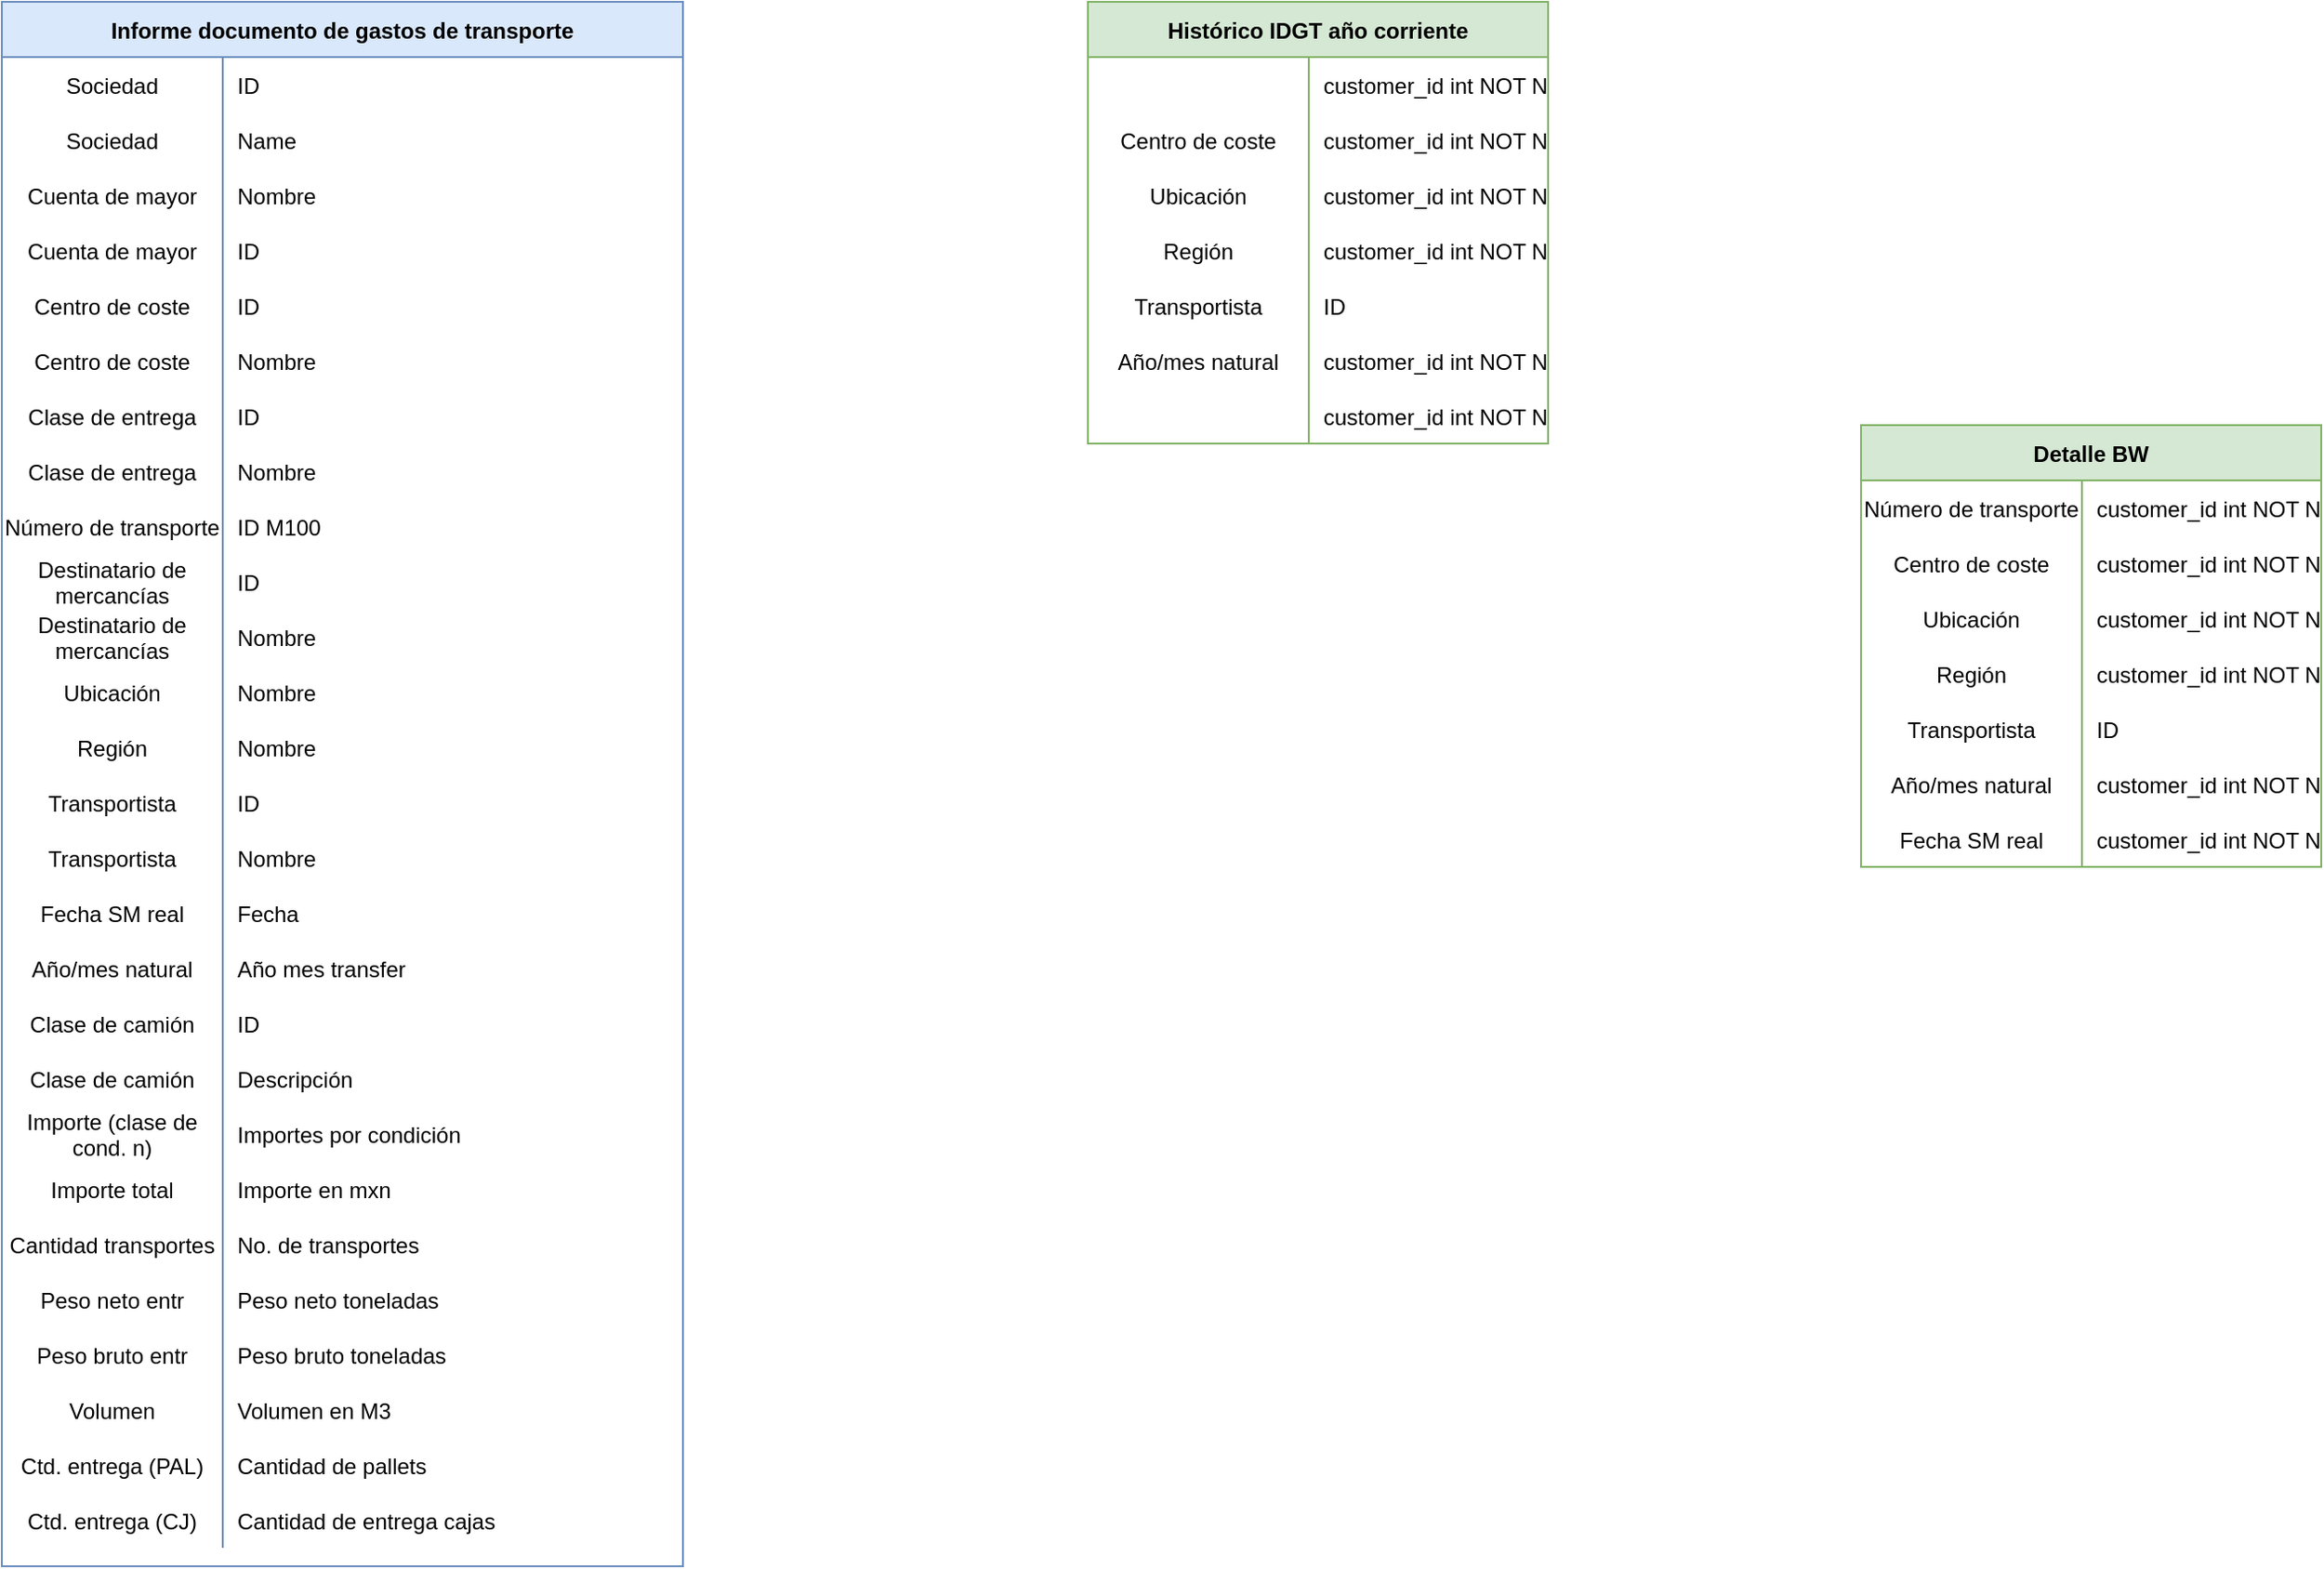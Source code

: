 <mxfile version="22.1.16" type="github">
  <diagram id="R2lEEEUBdFMjLlhIrx00" name="Page-1">
    <mxGraphModel dx="873" dy="481" grid="1" gridSize="10" guides="1" tooltips="1" connect="1" arrows="1" fold="1" page="1" pageScale="1" pageWidth="850" pageHeight="1100" math="0" shadow="0" extFonts="Permanent Marker^https://fonts.googleapis.com/css?family=Permanent+Marker">
      <root>
        <mxCell id="0" />
        <mxCell id="1" parent="0" />
        <mxCell id="C-vyLk0tnHw3VtMMgP7b-2" value="Detalle BW" style="shape=table;startSize=30;container=1;collapsible=1;childLayout=tableLayout;fixedRows=1;rowLines=0;fontStyle=1;align=center;resizeLast=1;fillColor=#d5e8d4;strokeColor=#82b366;" parent="1" vertex="1">
          <mxGeometry x="1050" y="270" width="250" height="240" as="geometry" />
        </mxCell>
        <mxCell id="C-vyLk0tnHw3VtMMgP7b-6" value="" style="shape=partialRectangle;collapsible=0;dropTarget=0;pointerEvents=0;fillColor=none;points=[[0,0.5],[1,0.5]];portConstraint=eastwest;top=0;left=0;right=0;bottom=0;" parent="C-vyLk0tnHw3VtMMgP7b-2" vertex="1">
          <mxGeometry y="30" width="250" height="30" as="geometry" />
        </mxCell>
        <mxCell id="C-vyLk0tnHw3VtMMgP7b-7" value="Número de transporte" style="shape=partialRectangle;overflow=hidden;connectable=0;fillColor=none;top=0;left=0;bottom=0;right=0;" parent="C-vyLk0tnHw3VtMMgP7b-6" vertex="1">
          <mxGeometry width="120" height="30" as="geometry">
            <mxRectangle width="120" height="30" as="alternateBounds" />
          </mxGeometry>
        </mxCell>
        <mxCell id="C-vyLk0tnHw3VtMMgP7b-8" value="customer_id int NOT NULL" style="shape=partialRectangle;overflow=hidden;connectable=0;fillColor=none;top=0;left=0;bottom=0;right=0;align=left;spacingLeft=6;" parent="C-vyLk0tnHw3VtMMgP7b-6" vertex="1">
          <mxGeometry x="120" width="130" height="30" as="geometry">
            <mxRectangle width="130" height="30" as="alternateBounds" />
          </mxGeometry>
        </mxCell>
        <mxCell id="_3Q-GP5EJMFw3WEaMoPN-100" value="" style="shape=partialRectangle;collapsible=0;dropTarget=0;pointerEvents=0;fillColor=none;points=[[0,0.5],[1,0.5]];portConstraint=eastwest;top=0;left=0;right=0;bottom=0;" vertex="1" parent="C-vyLk0tnHw3VtMMgP7b-2">
          <mxGeometry y="60" width="250" height="30" as="geometry" />
        </mxCell>
        <mxCell id="_3Q-GP5EJMFw3WEaMoPN-101" value="Centro de coste" style="shape=partialRectangle;overflow=hidden;connectable=0;fillColor=none;top=0;left=0;bottom=0;right=0;" vertex="1" parent="_3Q-GP5EJMFw3WEaMoPN-100">
          <mxGeometry width="120" height="30" as="geometry">
            <mxRectangle width="120" height="30" as="alternateBounds" />
          </mxGeometry>
        </mxCell>
        <mxCell id="_3Q-GP5EJMFw3WEaMoPN-102" value="customer_id int NOT NULL" style="shape=partialRectangle;overflow=hidden;connectable=0;fillColor=none;top=0;left=0;bottom=0;right=0;align=left;spacingLeft=6;" vertex="1" parent="_3Q-GP5EJMFw3WEaMoPN-100">
          <mxGeometry x="120" width="130" height="30" as="geometry">
            <mxRectangle width="130" height="30" as="alternateBounds" />
          </mxGeometry>
        </mxCell>
        <mxCell id="_3Q-GP5EJMFw3WEaMoPN-103" value="" style="shape=partialRectangle;collapsible=0;dropTarget=0;pointerEvents=0;fillColor=none;points=[[0,0.5],[1,0.5]];portConstraint=eastwest;top=0;left=0;right=0;bottom=0;" vertex="1" parent="C-vyLk0tnHw3VtMMgP7b-2">
          <mxGeometry y="90" width="250" height="30" as="geometry" />
        </mxCell>
        <mxCell id="_3Q-GP5EJMFw3WEaMoPN-104" value="Ubicación" style="shape=partialRectangle;overflow=hidden;connectable=0;fillColor=none;top=0;left=0;bottom=0;right=0;" vertex="1" parent="_3Q-GP5EJMFw3WEaMoPN-103">
          <mxGeometry width="120" height="30" as="geometry">
            <mxRectangle width="120" height="30" as="alternateBounds" />
          </mxGeometry>
        </mxCell>
        <mxCell id="_3Q-GP5EJMFw3WEaMoPN-105" value="customer_id int NOT NULL" style="shape=partialRectangle;overflow=hidden;connectable=0;fillColor=none;top=0;left=0;bottom=0;right=0;align=left;spacingLeft=6;" vertex="1" parent="_3Q-GP5EJMFw3WEaMoPN-103">
          <mxGeometry x="120" width="130" height="30" as="geometry">
            <mxRectangle width="130" height="30" as="alternateBounds" />
          </mxGeometry>
        </mxCell>
        <mxCell id="_3Q-GP5EJMFw3WEaMoPN-106" value="" style="shape=partialRectangle;collapsible=0;dropTarget=0;pointerEvents=0;fillColor=none;points=[[0,0.5],[1,0.5]];portConstraint=eastwest;top=0;left=0;right=0;bottom=0;" vertex="1" parent="C-vyLk0tnHw3VtMMgP7b-2">
          <mxGeometry y="120" width="250" height="30" as="geometry" />
        </mxCell>
        <mxCell id="_3Q-GP5EJMFw3WEaMoPN-107" value="Región" style="shape=partialRectangle;overflow=hidden;connectable=0;fillColor=none;top=0;left=0;bottom=0;right=0;" vertex="1" parent="_3Q-GP5EJMFw3WEaMoPN-106">
          <mxGeometry width="120" height="30" as="geometry">
            <mxRectangle width="120" height="30" as="alternateBounds" />
          </mxGeometry>
        </mxCell>
        <mxCell id="_3Q-GP5EJMFw3WEaMoPN-108" value="customer_id int NOT NULL" style="shape=partialRectangle;overflow=hidden;connectable=0;fillColor=none;top=0;left=0;bottom=0;right=0;align=left;spacingLeft=6;" vertex="1" parent="_3Q-GP5EJMFw3WEaMoPN-106">
          <mxGeometry x="120" width="130" height="30" as="geometry">
            <mxRectangle width="130" height="30" as="alternateBounds" />
          </mxGeometry>
        </mxCell>
        <mxCell id="_3Q-GP5EJMFw3WEaMoPN-109" value="" style="shape=partialRectangle;collapsible=0;dropTarget=0;pointerEvents=0;fillColor=none;points=[[0,0.5],[1,0.5]];portConstraint=eastwest;top=0;left=0;right=0;bottom=0;" vertex="1" parent="C-vyLk0tnHw3VtMMgP7b-2">
          <mxGeometry y="150" width="250" height="30" as="geometry" />
        </mxCell>
        <mxCell id="_3Q-GP5EJMFw3WEaMoPN-110" value="Transportista" style="shape=partialRectangle;overflow=hidden;connectable=0;fillColor=none;top=0;left=0;bottom=0;right=0;" vertex="1" parent="_3Q-GP5EJMFw3WEaMoPN-109">
          <mxGeometry width="120" height="30" as="geometry">
            <mxRectangle width="120" height="30" as="alternateBounds" />
          </mxGeometry>
        </mxCell>
        <mxCell id="_3Q-GP5EJMFw3WEaMoPN-111" value="ID" style="shape=partialRectangle;overflow=hidden;connectable=0;fillColor=none;top=0;left=0;bottom=0;right=0;align=left;spacingLeft=6;" vertex="1" parent="_3Q-GP5EJMFw3WEaMoPN-109">
          <mxGeometry x="120" width="130" height="30" as="geometry">
            <mxRectangle width="130" height="30" as="alternateBounds" />
          </mxGeometry>
        </mxCell>
        <mxCell id="_3Q-GP5EJMFw3WEaMoPN-128" value="" style="shape=partialRectangle;collapsible=0;dropTarget=0;pointerEvents=0;fillColor=none;points=[[0,0.5],[1,0.5]];portConstraint=eastwest;top=0;left=0;right=0;bottom=0;" vertex="1" parent="C-vyLk0tnHw3VtMMgP7b-2">
          <mxGeometry y="180" width="250" height="30" as="geometry" />
        </mxCell>
        <mxCell id="_3Q-GP5EJMFw3WEaMoPN-129" value="Año/mes natural" style="shape=partialRectangle;overflow=hidden;connectable=0;fillColor=none;top=0;left=0;bottom=0;right=0;" vertex="1" parent="_3Q-GP5EJMFw3WEaMoPN-128">
          <mxGeometry width="120" height="30" as="geometry">
            <mxRectangle width="120" height="30" as="alternateBounds" />
          </mxGeometry>
        </mxCell>
        <mxCell id="_3Q-GP5EJMFw3WEaMoPN-130" value="customer_id int NOT NULL" style="shape=partialRectangle;overflow=hidden;connectable=0;fillColor=none;top=0;left=0;bottom=0;right=0;align=left;spacingLeft=6;" vertex="1" parent="_3Q-GP5EJMFw3WEaMoPN-128">
          <mxGeometry x="120" width="130" height="30" as="geometry">
            <mxRectangle width="130" height="30" as="alternateBounds" />
          </mxGeometry>
        </mxCell>
        <mxCell id="_3Q-GP5EJMFw3WEaMoPN-131" value="" style="shape=partialRectangle;collapsible=0;dropTarget=0;pointerEvents=0;fillColor=none;points=[[0,0.5],[1,0.5]];portConstraint=eastwest;top=0;left=0;right=0;bottom=0;" vertex="1" parent="C-vyLk0tnHw3VtMMgP7b-2">
          <mxGeometry y="210" width="250" height="30" as="geometry" />
        </mxCell>
        <mxCell id="_3Q-GP5EJMFw3WEaMoPN-132" value="Fecha SM real" style="shape=partialRectangle;overflow=hidden;connectable=0;fillColor=none;top=0;left=0;bottom=0;right=0;" vertex="1" parent="_3Q-GP5EJMFw3WEaMoPN-131">
          <mxGeometry width="120" height="30" as="geometry">
            <mxRectangle width="120" height="30" as="alternateBounds" />
          </mxGeometry>
        </mxCell>
        <mxCell id="_3Q-GP5EJMFw3WEaMoPN-133" value="customer_id int NOT NULL" style="shape=partialRectangle;overflow=hidden;connectable=0;fillColor=none;top=0;left=0;bottom=0;right=0;align=left;spacingLeft=6;" vertex="1" parent="_3Q-GP5EJMFw3WEaMoPN-131">
          <mxGeometry x="120" width="130" height="30" as="geometry">
            <mxRectangle width="130" height="30" as="alternateBounds" />
          </mxGeometry>
        </mxCell>
        <mxCell id="C-vyLk0tnHw3VtMMgP7b-23" value="Informe documento de gastos de transporte" style="shape=table;startSize=30;container=1;collapsible=1;childLayout=tableLayout;fixedRows=1;rowLines=0;fontStyle=1;align=center;resizeLast=1;fillColor=#dae8fc;strokeColor=#6c8ebf;" parent="1" vertex="1">
          <mxGeometry x="40" y="40" width="370" height="850" as="geometry" />
        </mxCell>
        <mxCell id="C-vyLk0tnHw3VtMMgP7b-27" value="" style="shape=partialRectangle;collapsible=0;dropTarget=0;pointerEvents=0;fillColor=none;points=[[0,0.5],[1,0.5]];portConstraint=eastwest;top=0;left=0;right=0;bottom=0;" parent="C-vyLk0tnHw3VtMMgP7b-23" vertex="1">
          <mxGeometry y="30" width="370" height="30" as="geometry" />
        </mxCell>
        <mxCell id="C-vyLk0tnHw3VtMMgP7b-28" value="Sociedad" style="shape=partialRectangle;overflow=hidden;connectable=0;fillColor=none;top=0;left=0;bottom=0;right=0;" parent="C-vyLk0tnHw3VtMMgP7b-27" vertex="1">
          <mxGeometry width="120" height="30" as="geometry">
            <mxRectangle width="120" height="30" as="alternateBounds" />
          </mxGeometry>
        </mxCell>
        <mxCell id="C-vyLk0tnHw3VtMMgP7b-29" value="ID" style="shape=partialRectangle;overflow=hidden;connectable=0;fillColor=none;top=0;left=0;bottom=0;right=0;align=left;spacingLeft=6;" parent="C-vyLk0tnHw3VtMMgP7b-27" vertex="1">
          <mxGeometry x="120" width="250" height="30" as="geometry">
            <mxRectangle width="250" height="30" as="alternateBounds" />
          </mxGeometry>
        </mxCell>
        <mxCell id="_3Q-GP5EJMFw3WEaMoPN-1" value="" style="shape=partialRectangle;collapsible=0;dropTarget=0;pointerEvents=0;fillColor=none;points=[[0,0.5],[1,0.5]];portConstraint=eastwest;top=0;left=0;right=0;bottom=0;" vertex="1" parent="C-vyLk0tnHw3VtMMgP7b-23">
          <mxGeometry y="60" width="370" height="30" as="geometry" />
        </mxCell>
        <mxCell id="_3Q-GP5EJMFw3WEaMoPN-2" value="Sociedad" style="shape=partialRectangle;overflow=hidden;connectable=0;fillColor=none;top=0;left=0;bottom=0;right=0;" vertex="1" parent="_3Q-GP5EJMFw3WEaMoPN-1">
          <mxGeometry width="120" height="30" as="geometry">
            <mxRectangle width="120" height="30" as="alternateBounds" />
          </mxGeometry>
        </mxCell>
        <mxCell id="_3Q-GP5EJMFw3WEaMoPN-3" value="Name" style="shape=partialRectangle;overflow=hidden;connectable=0;fillColor=none;top=0;left=0;bottom=0;right=0;align=left;spacingLeft=6;" vertex="1" parent="_3Q-GP5EJMFw3WEaMoPN-1">
          <mxGeometry x="120" width="250" height="30" as="geometry">
            <mxRectangle width="250" height="30" as="alternateBounds" />
          </mxGeometry>
        </mxCell>
        <mxCell id="_3Q-GP5EJMFw3WEaMoPN-21" value="" style="shape=partialRectangle;collapsible=0;dropTarget=0;pointerEvents=0;fillColor=none;points=[[0,0.5],[1,0.5]];portConstraint=eastwest;top=0;left=0;right=0;bottom=0;" vertex="1" parent="C-vyLk0tnHw3VtMMgP7b-23">
          <mxGeometry y="90" width="370" height="30" as="geometry" />
        </mxCell>
        <mxCell id="_3Q-GP5EJMFw3WEaMoPN-22" value="Cuenta de mayor" style="shape=partialRectangle;overflow=hidden;connectable=0;fillColor=none;top=0;left=0;bottom=0;right=0;" vertex="1" parent="_3Q-GP5EJMFw3WEaMoPN-21">
          <mxGeometry width="120" height="30" as="geometry">
            <mxRectangle width="120" height="30" as="alternateBounds" />
          </mxGeometry>
        </mxCell>
        <mxCell id="_3Q-GP5EJMFw3WEaMoPN-23" value="Nombre" style="shape=partialRectangle;overflow=hidden;connectable=0;fillColor=none;top=0;left=0;bottom=0;right=0;align=left;spacingLeft=6;" vertex="1" parent="_3Q-GP5EJMFw3WEaMoPN-21">
          <mxGeometry x="120" width="250" height="30" as="geometry">
            <mxRectangle width="250" height="30" as="alternateBounds" />
          </mxGeometry>
        </mxCell>
        <mxCell id="_3Q-GP5EJMFw3WEaMoPN-24" value="" style="shape=partialRectangle;collapsible=0;dropTarget=0;pointerEvents=0;fillColor=none;points=[[0,0.5],[1,0.5]];portConstraint=eastwest;top=0;left=0;right=0;bottom=0;" vertex="1" parent="C-vyLk0tnHw3VtMMgP7b-23">
          <mxGeometry y="120" width="370" height="30" as="geometry" />
        </mxCell>
        <mxCell id="_3Q-GP5EJMFw3WEaMoPN-25" value="Cuenta de mayor" style="shape=partialRectangle;overflow=hidden;connectable=0;fillColor=none;top=0;left=0;bottom=0;right=0;" vertex="1" parent="_3Q-GP5EJMFw3WEaMoPN-24">
          <mxGeometry width="120" height="30" as="geometry">
            <mxRectangle width="120" height="30" as="alternateBounds" />
          </mxGeometry>
        </mxCell>
        <mxCell id="_3Q-GP5EJMFw3WEaMoPN-26" value="ID" style="shape=partialRectangle;overflow=hidden;connectable=0;fillColor=none;top=0;left=0;bottom=0;right=0;align=left;spacingLeft=6;" vertex="1" parent="_3Q-GP5EJMFw3WEaMoPN-24">
          <mxGeometry x="120" width="250" height="30" as="geometry">
            <mxRectangle width="250" height="30" as="alternateBounds" />
          </mxGeometry>
        </mxCell>
        <mxCell id="_3Q-GP5EJMFw3WEaMoPN-27" value="" style="shape=partialRectangle;collapsible=0;dropTarget=0;pointerEvents=0;fillColor=none;points=[[0,0.5],[1,0.5]];portConstraint=eastwest;top=0;left=0;right=0;bottom=0;" vertex="1" parent="C-vyLk0tnHw3VtMMgP7b-23">
          <mxGeometry y="150" width="370" height="30" as="geometry" />
        </mxCell>
        <mxCell id="_3Q-GP5EJMFw3WEaMoPN-28" value="Centro de coste" style="shape=partialRectangle;overflow=hidden;connectable=0;fillColor=none;top=0;left=0;bottom=0;right=0;" vertex="1" parent="_3Q-GP5EJMFw3WEaMoPN-27">
          <mxGeometry width="120" height="30" as="geometry">
            <mxRectangle width="120" height="30" as="alternateBounds" />
          </mxGeometry>
        </mxCell>
        <mxCell id="_3Q-GP5EJMFw3WEaMoPN-29" value="ID" style="shape=partialRectangle;overflow=hidden;connectable=0;fillColor=none;top=0;left=0;bottom=0;right=0;align=left;spacingLeft=6;" vertex="1" parent="_3Q-GP5EJMFw3WEaMoPN-27">
          <mxGeometry x="120" width="250" height="30" as="geometry">
            <mxRectangle width="250" height="30" as="alternateBounds" />
          </mxGeometry>
        </mxCell>
        <mxCell id="_3Q-GP5EJMFw3WEaMoPN-30" value="" style="shape=partialRectangle;collapsible=0;dropTarget=0;pointerEvents=0;fillColor=none;points=[[0,0.5],[1,0.5]];portConstraint=eastwest;top=0;left=0;right=0;bottom=0;" vertex="1" parent="C-vyLk0tnHw3VtMMgP7b-23">
          <mxGeometry y="180" width="370" height="30" as="geometry" />
        </mxCell>
        <mxCell id="_3Q-GP5EJMFw3WEaMoPN-31" value="Centro de coste" style="shape=partialRectangle;overflow=hidden;connectable=0;fillColor=none;top=0;left=0;bottom=0;right=0;" vertex="1" parent="_3Q-GP5EJMFw3WEaMoPN-30">
          <mxGeometry width="120" height="30" as="geometry">
            <mxRectangle width="120" height="30" as="alternateBounds" />
          </mxGeometry>
        </mxCell>
        <mxCell id="_3Q-GP5EJMFw3WEaMoPN-32" value="Nombre" style="shape=partialRectangle;overflow=hidden;connectable=0;fillColor=none;top=0;left=0;bottom=0;right=0;align=left;spacingLeft=6;" vertex="1" parent="_3Q-GP5EJMFw3WEaMoPN-30">
          <mxGeometry x="120" width="250" height="30" as="geometry">
            <mxRectangle width="250" height="30" as="alternateBounds" />
          </mxGeometry>
        </mxCell>
        <mxCell id="_3Q-GP5EJMFw3WEaMoPN-33" value="" style="shape=partialRectangle;collapsible=0;dropTarget=0;pointerEvents=0;fillColor=none;points=[[0,0.5],[1,0.5]];portConstraint=eastwest;top=0;left=0;right=0;bottom=0;" vertex="1" parent="C-vyLk0tnHw3VtMMgP7b-23">
          <mxGeometry y="210" width="370" height="30" as="geometry" />
        </mxCell>
        <mxCell id="_3Q-GP5EJMFw3WEaMoPN-34" value="Clase de entrega" style="shape=partialRectangle;overflow=hidden;connectable=0;fillColor=none;top=0;left=0;bottom=0;right=0;" vertex="1" parent="_3Q-GP5EJMFw3WEaMoPN-33">
          <mxGeometry width="120" height="30" as="geometry">
            <mxRectangle width="120" height="30" as="alternateBounds" />
          </mxGeometry>
        </mxCell>
        <mxCell id="_3Q-GP5EJMFw3WEaMoPN-35" value="ID" style="shape=partialRectangle;overflow=hidden;connectable=0;fillColor=none;top=0;left=0;bottom=0;right=0;align=left;spacingLeft=6;" vertex="1" parent="_3Q-GP5EJMFw3WEaMoPN-33">
          <mxGeometry x="120" width="250" height="30" as="geometry">
            <mxRectangle width="250" height="30" as="alternateBounds" />
          </mxGeometry>
        </mxCell>
        <mxCell id="_3Q-GP5EJMFw3WEaMoPN-36" value="" style="shape=partialRectangle;collapsible=0;dropTarget=0;pointerEvents=0;fillColor=none;points=[[0,0.5],[1,0.5]];portConstraint=eastwest;top=0;left=0;right=0;bottom=0;" vertex="1" parent="C-vyLk0tnHw3VtMMgP7b-23">
          <mxGeometry y="240" width="370" height="30" as="geometry" />
        </mxCell>
        <mxCell id="_3Q-GP5EJMFw3WEaMoPN-37" value="Clase de entrega" style="shape=partialRectangle;overflow=hidden;connectable=0;fillColor=none;top=0;left=0;bottom=0;right=0;" vertex="1" parent="_3Q-GP5EJMFw3WEaMoPN-36">
          <mxGeometry width="120" height="30" as="geometry">
            <mxRectangle width="120" height="30" as="alternateBounds" />
          </mxGeometry>
        </mxCell>
        <mxCell id="_3Q-GP5EJMFw3WEaMoPN-38" value="Nombre" style="shape=partialRectangle;overflow=hidden;connectable=0;fillColor=none;top=0;left=0;bottom=0;right=0;align=left;spacingLeft=6;" vertex="1" parent="_3Q-GP5EJMFw3WEaMoPN-36">
          <mxGeometry x="120" width="250" height="30" as="geometry">
            <mxRectangle width="250" height="30" as="alternateBounds" />
          </mxGeometry>
        </mxCell>
        <mxCell id="_3Q-GP5EJMFw3WEaMoPN-39" value="" style="shape=partialRectangle;collapsible=0;dropTarget=0;pointerEvents=0;fillColor=none;points=[[0,0.5],[1,0.5]];portConstraint=eastwest;top=0;left=0;right=0;bottom=0;" vertex="1" parent="C-vyLk0tnHw3VtMMgP7b-23">
          <mxGeometry y="270" width="370" height="30" as="geometry" />
        </mxCell>
        <mxCell id="_3Q-GP5EJMFw3WEaMoPN-40" value="Número de transporte" style="shape=partialRectangle;overflow=hidden;connectable=0;fillColor=none;top=0;left=0;bottom=0;right=0;" vertex="1" parent="_3Q-GP5EJMFw3WEaMoPN-39">
          <mxGeometry width="120" height="30" as="geometry">
            <mxRectangle width="120" height="30" as="alternateBounds" />
          </mxGeometry>
        </mxCell>
        <mxCell id="_3Q-GP5EJMFw3WEaMoPN-41" value="ID M100" style="shape=partialRectangle;overflow=hidden;connectable=0;fillColor=none;top=0;left=0;bottom=0;right=0;align=left;spacingLeft=6;" vertex="1" parent="_3Q-GP5EJMFw3WEaMoPN-39">
          <mxGeometry x="120" width="250" height="30" as="geometry">
            <mxRectangle width="250" height="30" as="alternateBounds" />
          </mxGeometry>
        </mxCell>
        <mxCell id="_3Q-GP5EJMFw3WEaMoPN-42" value="" style="shape=partialRectangle;collapsible=0;dropTarget=0;pointerEvents=0;fillColor=none;points=[[0,0.5],[1,0.5]];portConstraint=eastwest;top=0;left=0;right=0;bottom=0;" vertex="1" parent="C-vyLk0tnHw3VtMMgP7b-23">
          <mxGeometry y="300" width="370" height="30" as="geometry" />
        </mxCell>
        <mxCell id="_3Q-GP5EJMFw3WEaMoPN-43" value="Destinatario de&#xa;mercancías" style="shape=partialRectangle;overflow=hidden;connectable=0;fillColor=none;top=0;left=0;bottom=0;right=0;" vertex="1" parent="_3Q-GP5EJMFw3WEaMoPN-42">
          <mxGeometry width="120" height="30" as="geometry">
            <mxRectangle width="120" height="30" as="alternateBounds" />
          </mxGeometry>
        </mxCell>
        <mxCell id="_3Q-GP5EJMFw3WEaMoPN-44" value="ID" style="shape=partialRectangle;overflow=hidden;connectable=0;fillColor=none;top=0;left=0;bottom=0;right=0;align=left;spacingLeft=6;" vertex="1" parent="_3Q-GP5EJMFw3WEaMoPN-42">
          <mxGeometry x="120" width="250" height="30" as="geometry">
            <mxRectangle width="250" height="30" as="alternateBounds" />
          </mxGeometry>
        </mxCell>
        <mxCell id="_3Q-GP5EJMFw3WEaMoPN-45" value="" style="shape=partialRectangle;collapsible=0;dropTarget=0;pointerEvents=0;fillColor=none;points=[[0,0.5],[1,0.5]];portConstraint=eastwest;top=0;left=0;right=0;bottom=0;" vertex="1" parent="C-vyLk0tnHw3VtMMgP7b-23">
          <mxGeometry y="330" width="370" height="30" as="geometry" />
        </mxCell>
        <mxCell id="_3Q-GP5EJMFw3WEaMoPN-46" value="Destinatario de&#xa;mercancías" style="shape=partialRectangle;overflow=hidden;connectable=0;fillColor=none;top=0;left=0;bottom=0;right=0;" vertex="1" parent="_3Q-GP5EJMFw3WEaMoPN-45">
          <mxGeometry width="120" height="30" as="geometry">
            <mxRectangle width="120" height="30" as="alternateBounds" />
          </mxGeometry>
        </mxCell>
        <mxCell id="_3Q-GP5EJMFw3WEaMoPN-47" value="Nombre" style="shape=partialRectangle;overflow=hidden;connectable=0;fillColor=none;top=0;left=0;bottom=0;right=0;align=left;spacingLeft=6;" vertex="1" parent="_3Q-GP5EJMFw3WEaMoPN-45">
          <mxGeometry x="120" width="250" height="30" as="geometry">
            <mxRectangle width="250" height="30" as="alternateBounds" />
          </mxGeometry>
        </mxCell>
        <mxCell id="_3Q-GP5EJMFw3WEaMoPN-48" value="" style="shape=partialRectangle;collapsible=0;dropTarget=0;pointerEvents=0;fillColor=none;points=[[0,0.5],[1,0.5]];portConstraint=eastwest;top=0;left=0;right=0;bottom=0;" vertex="1" parent="C-vyLk0tnHw3VtMMgP7b-23">
          <mxGeometry y="360" width="370" height="30" as="geometry" />
        </mxCell>
        <mxCell id="_3Q-GP5EJMFw3WEaMoPN-49" value="Ubicación" style="shape=partialRectangle;overflow=hidden;connectable=0;fillColor=none;top=0;left=0;bottom=0;right=0;" vertex="1" parent="_3Q-GP5EJMFw3WEaMoPN-48">
          <mxGeometry width="120" height="30" as="geometry">
            <mxRectangle width="120" height="30" as="alternateBounds" />
          </mxGeometry>
        </mxCell>
        <mxCell id="_3Q-GP5EJMFw3WEaMoPN-50" value="Nombre" style="shape=partialRectangle;overflow=hidden;connectable=0;fillColor=none;top=0;left=0;bottom=0;right=0;align=left;spacingLeft=6;" vertex="1" parent="_3Q-GP5EJMFw3WEaMoPN-48">
          <mxGeometry x="120" width="250" height="30" as="geometry">
            <mxRectangle width="250" height="30" as="alternateBounds" />
          </mxGeometry>
        </mxCell>
        <mxCell id="_3Q-GP5EJMFw3WEaMoPN-51" value="" style="shape=partialRectangle;collapsible=0;dropTarget=0;pointerEvents=0;fillColor=none;points=[[0,0.5],[1,0.5]];portConstraint=eastwest;top=0;left=0;right=0;bottom=0;" vertex="1" parent="C-vyLk0tnHw3VtMMgP7b-23">
          <mxGeometry y="390" width="370" height="30" as="geometry" />
        </mxCell>
        <mxCell id="_3Q-GP5EJMFw3WEaMoPN-52" value="Región" style="shape=partialRectangle;overflow=hidden;connectable=0;fillColor=none;top=0;left=0;bottom=0;right=0;" vertex="1" parent="_3Q-GP5EJMFw3WEaMoPN-51">
          <mxGeometry width="120" height="30" as="geometry">
            <mxRectangle width="120" height="30" as="alternateBounds" />
          </mxGeometry>
        </mxCell>
        <mxCell id="_3Q-GP5EJMFw3WEaMoPN-53" value="Nombre" style="shape=partialRectangle;overflow=hidden;connectable=0;fillColor=none;top=0;left=0;bottom=0;right=0;align=left;spacingLeft=6;" vertex="1" parent="_3Q-GP5EJMFw3WEaMoPN-51">
          <mxGeometry x="120" width="250" height="30" as="geometry">
            <mxRectangle width="250" height="30" as="alternateBounds" />
          </mxGeometry>
        </mxCell>
        <mxCell id="_3Q-GP5EJMFw3WEaMoPN-54" value="" style="shape=partialRectangle;collapsible=0;dropTarget=0;pointerEvents=0;fillColor=none;points=[[0,0.5],[1,0.5]];portConstraint=eastwest;top=0;left=0;right=0;bottom=0;" vertex="1" parent="C-vyLk0tnHw3VtMMgP7b-23">
          <mxGeometry y="420" width="370" height="30" as="geometry" />
        </mxCell>
        <mxCell id="_3Q-GP5EJMFw3WEaMoPN-55" value="Transportista" style="shape=partialRectangle;overflow=hidden;connectable=0;fillColor=none;top=0;left=0;bottom=0;right=0;" vertex="1" parent="_3Q-GP5EJMFw3WEaMoPN-54">
          <mxGeometry width="120" height="30" as="geometry">
            <mxRectangle width="120" height="30" as="alternateBounds" />
          </mxGeometry>
        </mxCell>
        <mxCell id="_3Q-GP5EJMFw3WEaMoPN-56" value="ID" style="shape=partialRectangle;overflow=hidden;connectable=0;fillColor=none;top=0;left=0;bottom=0;right=0;align=left;spacingLeft=6;" vertex="1" parent="_3Q-GP5EJMFw3WEaMoPN-54">
          <mxGeometry x="120" width="250" height="30" as="geometry">
            <mxRectangle width="250" height="30" as="alternateBounds" />
          </mxGeometry>
        </mxCell>
        <mxCell id="_3Q-GP5EJMFw3WEaMoPN-57" value="" style="shape=partialRectangle;collapsible=0;dropTarget=0;pointerEvents=0;fillColor=none;points=[[0,0.5],[1,0.5]];portConstraint=eastwest;top=0;left=0;right=0;bottom=0;" vertex="1" parent="C-vyLk0tnHw3VtMMgP7b-23">
          <mxGeometry y="450" width="370" height="30" as="geometry" />
        </mxCell>
        <mxCell id="_3Q-GP5EJMFw3WEaMoPN-58" value="Transportista" style="shape=partialRectangle;overflow=hidden;connectable=0;fillColor=none;top=0;left=0;bottom=0;right=0;" vertex="1" parent="_3Q-GP5EJMFw3WEaMoPN-57">
          <mxGeometry width="120" height="30" as="geometry">
            <mxRectangle width="120" height="30" as="alternateBounds" />
          </mxGeometry>
        </mxCell>
        <mxCell id="_3Q-GP5EJMFw3WEaMoPN-59" value="Nombre" style="shape=partialRectangle;overflow=hidden;connectable=0;fillColor=none;top=0;left=0;bottom=0;right=0;align=left;spacingLeft=6;" vertex="1" parent="_3Q-GP5EJMFw3WEaMoPN-57">
          <mxGeometry x="120" width="250" height="30" as="geometry">
            <mxRectangle width="250" height="30" as="alternateBounds" />
          </mxGeometry>
        </mxCell>
        <mxCell id="_3Q-GP5EJMFw3WEaMoPN-60" value="" style="shape=partialRectangle;collapsible=0;dropTarget=0;pointerEvents=0;fillColor=none;points=[[0,0.5],[1,0.5]];portConstraint=eastwest;top=0;left=0;right=0;bottom=0;" vertex="1" parent="C-vyLk0tnHw3VtMMgP7b-23">
          <mxGeometry y="480" width="370" height="30" as="geometry" />
        </mxCell>
        <mxCell id="_3Q-GP5EJMFw3WEaMoPN-61" value="Fecha SM real" style="shape=partialRectangle;overflow=hidden;connectable=0;fillColor=none;top=0;left=0;bottom=0;right=0;" vertex="1" parent="_3Q-GP5EJMFw3WEaMoPN-60">
          <mxGeometry width="120" height="30" as="geometry">
            <mxRectangle width="120" height="30" as="alternateBounds" />
          </mxGeometry>
        </mxCell>
        <mxCell id="_3Q-GP5EJMFw3WEaMoPN-62" value="Fecha" style="shape=partialRectangle;overflow=hidden;connectable=0;fillColor=none;top=0;left=0;bottom=0;right=0;align=left;spacingLeft=6;" vertex="1" parent="_3Q-GP5EJMFw3WEaMoPN-60">
          <mxGeometry x="120" width="250" height="30" as="geometry">
            <mxRectangle width="250" height="30" as="alternateBounds" />
          </mxGeometry>
        </mxCell>
        <mxCell id="_3Q-GP5EJMFw3WEaMoPN-63" value="" style="shape=partialRectangle;collapsible=0;dropTarget=0;pointerEvents=0;fillColor=none;points=[[0,0.5],[1,0.5]];portConstraint=eastwest;top=0;left=0;right=0;bottom=0;" vertex="1" parent="C-vyLk0tnHw3VtMMgP7b-23">
          <mxGeometry y="510" width="370" height="30" as="geometry" />
        </mxCell>
        <mxCell id="_3Q-GP5EJMFw3WEaMoPN-64" value="Año/mes natural" style="shape=partialRectangle;overflow=hidden;connectable=0;fillColor=none;top=0;left=0;bottom=0;right=0;" vertex="1" parent="_3Q-GP5EJMFw3WEaMoPN-63">
          <mxGeometry width="120" height="30" as="geometry">
            <mxRectangle width="120" height="30" as="alternateBounds" />
          </mxGeometry>
        </mxCell>
        <mxCell id="_3Q-GP5EJMFw3WEaMoPN-65" value="Año mes transfer" style="shape=partialRectangle;overflow=hidden;connectable=0;fillColor=none;top=0;left=0;bottom=0;right=0;align=left;spacingLeft=6;" vertex="1" parent="_3Q-GP5EJMFw3WEaMoPN-63">
          <mxGeometry x="120" width="250" height="30" as="geometry">
            <mxRectangle width="250" height="30" as="alternateBounds" />
          </mxGeometry>
        </mxCell>
        <mxCell id="_3Q-GP5EJMFw3WEaMoPN-66" value="" style="shape=partialRectangle;collapsible=0;dropTarget=0;pointerEvents=0;fillColor=none;points=[[0,0.5],[1,0.5]];portConstraint=eastwest;top=0;left=0;right=0;bottom=0;" vertex="1" parent="C-vyLk0tnHw3VtMMgP7b-23">
          <mxGeometry y="540" width="370" height="30" as="geometry" />
        </mxCell>
        <mxCell id="_3Q-GP5EJMFw3WEaMoPN-67" value="Clase de camión" style="shape=partialRectangle;overflow=hidden;connectable=0;fillColor=none;top=0;left=0;bottom=0;right=0;" vertex="1" parent="_3Q-GP5EJMFw3WEaMoPN-66">
          <mxGeometry width="120" height="30" as="geometry">
            <mxRectangle width="120" height="30" as="alternateBounds" />
          </mxGeometry>
        </mxCell>
        <mxCell id="_3Q-GP5EJMFw3WEaMoPN-68" value="ID" style="shape=partialRectangle;overflow=hidden;connectable=0;fillColor=none;top=0;left=0;bottom=0;right=0;align=left;spacingLeft=6;" vertex="1" parent="_3Q-GP5EJMFw3WEaMoPN-66">
          <mxGeometry x="120" width="250" height="30" as="geometry">
            <mxRectangle width="250" height="30" as="alternateBounds" />
          </mxGeometry>
        </mxCell>
        <mxCell id="_3Q-GP5EJMFw3WEaMoPN-69" value="" style="shape=partialRectangle;collapsible=0;dropTarget=0;pointerEvents=0;fillColor=none;points=[[0,0.5],[1,0.5]];portConstraint=eastwest;top=0;left=0;right=0;bottom=0;" vertex="1" parent="C-vyLk0tnHw3VtMMgP7b-23">
          <mxGeometry y="570" width="370" height="30" as="geometry" />
        </mxCell>
        <mxCell id="_3Q-GP5EJMFw3WEaMoPN-70" value="Clase de camión" style="shape=partialRectangle;overflow=hidden;connectable=0;fillColor=none;top=0;left=0;bottom=0;right=0;" vertex="1" parent="_3Q-GP5EJMFw3WEaMoPN-69">
          <mxGeometry width="120" height="30" as="geometry">
            <mxRectangle width="120" height="30" as="alternateBounds" />
          </mxGeometry>
        </mxCell>
        <mxCell id="_3Q-GP5EJMFw3WEaMoPN-71" value="Descripción" style="shape=partialRectangle;overflow=hidden;connectable=0;fillColor=none;top=0;left=0;bottom=0;right=0;align=left;spacingLeft=6;" vertex="1" parent="_3Q-GP5EJMFw3WEaMoPN-69">
          <mxGeometry x="120" width="250" height="30" as="geometry">
            <mxRectangle width="250" height="30" as="alternateBounds" />
          </mxGeometry>
        </mxCell>
        <mxCell id="_3Q-GP5EJMFw3WEaMoPN-72" value="" style="shape=partialRectangle;collapsible=0;dropTarget=0;pointerEvents=0;fillColor=none;points=[[0,0.5],[1,0.5]];portConstraint=eastwest;top=0;left=0;right=0;bottom=0;" vertex="1" parent="C-vyLk0tnHw3VtMMgP7b-23">
          <mxGeometry y="600" width="370" height="30" as="geometry" />
        </mxCell>
        <mxCell id="_3Q-GP5EJMFw3WEaMoPN-73" value="Importe (clase de&#xa;cond. n)" style="shape=partialRectangle;overflow=hidden;connectable=0;fillColor=none;top=0;left=0;bottom=0;right=0;" vertex="1" parent="_3Q-GP5EJMFw3WEaMoPN-72">
          <mxGeometry width="120" height="30" as="geometry">
            <mxRectangle width="120" height="30" as="alternateBounds" />
          </mxGeometry>
        </mxCell>
        <mxCell id="_3Q-GP5EJMFw3WEaMoPN-74" value="Importes por condición" style="shape=partialRectangle;overflow=hidden;connectable=0;fillColor=none;top=0;left=0;bottom=0;right=0;align=left;spacingLeft=6;" vertex="1" parent="_3Q-GP5EJMFw3WEaMoPN-72">
          <mxGeometry x="120" width="250" height="30" as="geometry">
            <mxRectangle width="250" height="30" as="alternateBounds" />
          </mxGeometry>
        </mxCell>
        <mxCell id="_3Q-GP5EJMFw3WEaMoPN-75" value="" style="shape=partialRectangle;collapsible=0;dropTarget=0;pointerEvents=0;fillColor=none;points=[[0,0.5],[1,0.5]];portConstraint=eastwest;top=0;left=0;right=0;bottom=0;" vertex="1" parent="C-vyLk0tnHw3VtMMgP7b-23">
          <mxGeometry y="630" width="370" height="30" as="geometry" />
        </mxCell>
        <mxCell id="_3Q-GP5EJMFw3WEaMoPN-76" value="Importe total" style="shape=partialRectangle;overflow=hidden;connectable=0;fillColor=none;top=0;left=0;bottom=0;right=0;" vertex="1" parent="_3Q-GP5EJMFw3WEaMoPN-75">
          <mxGeometry width="120" height="30" as="geometry">
            <mxRectangle width="120" height="30" as="alternateBounds" />
          </mxGeometry>
        </mxCell>
        <mxCell id="_3Q-GP5EJMFw3WEaMoPN-77" value="Importe en mxn" style="shape=partialRectangle;overflow=hidden;connectable=0;fillColor=none;top=0;left=0;bottom=0;right=0;align=left;spacingLeft=6;" vertex="1" parent="_3Q-GP5EJMFw3WEaMoPN-75">
          <mxGeometry x="120" width="250" height="30" as="geometry">
            <mxRectangle width="250" height="30" as="alternateBounds" />
          </mxGeometry>
        </mxCell>
        <mxCell id="_3Q-GP5EJMFw3WEaMoPN-78" value="" style="shape=partialRectangle;collapsible=0;dropTarget=0;pointerEvents=0;fillColor=none;points=[[0,0.5],[1,0.5]];portConstraint=eastwest;top=0;left=0;right=0;bottom=0;" vertex="1" parent="C-vyLk0tnHw3VtMMgP7b-23">
          <mxGeometry y="660" width="370" height="30" as="geometry" />
        </mxCell>
        <mxCell id="_3Q-GP5EJMFw3WEaMoPN-79" value="Cantidad transportes" style="shape=partialRectangle;overflow=hidden;connectable=0;fillColor=none;top=0;left=0;bottom=0;right=0;" vertex="1" parent="_3Q-GP5EJMFw3WEaMoPN-78">
          <mxGeometry width="120" height="30" as="geometry">
            <mxRectangle width="120" height="30" as="alternateBounds" />
          </mxGeometry>
        </mxCell>
        <mxCell id="_3Q-GP5EJMFw3WEaMoPN-80" value="No. de transportes" style="shape=partialRectangle;overflow=hidden;connectable=0;fillColor=none;top=0;left=0;bottom=0;right=0;align=left;spacingLeft=6;" vertex="1" parent="_3Q-GP5EJMFw3WEaMoPN-78">
          <mxGeometry x="120" width="250" height="30" as="geometry">
            <mxRectangle width="250" height="30" as="alternateBounds" />
          </mxGeometry>
        </mxCell>
        <mxCell id="_3Q-GP5EJMFw3WEaMoPN-81" value="" style="shape=partialRectangle;collapsible=0;dropTarget=0;pointerEvents=0;fillColor=none;points=[[0,0.5],[1,0.5]];portConstraint=eastwest;top=0;left=0;right=0;bottom=0;" vertex="1" parent="C-vyLk0tnHw3VtMMgP7b-23">
          <mxGeometry y="690" width="370" height="30" as="geometry" />
        </mxCell>
        <mxCell id="_3Q-GP5EJMFw3WEaMoPN-82" value="Peso neto entr" style="shape=partialRectangle;overflow=hidden;connectable=0;fillColor=none;top=0;left=0;bottom=0;right=0;" vertex="1" parent="_3Q-GP5EJMFw3WEaMoPN-81">
          <mxGeometry width="120" height="30" as="geometry">
            <mxRectangle width="120" height="30" as="alternateBounds" />
          </mxGeometry>
        </mxCell>
        <mxCell id="_3Q-GP5EJMFw3WEaMoPN-83" value="Peso neto toneladas" style="shape=partialRectangle;overflow=hidden;connectable=0;fillColor=none;top=0;left=0;bottom=0;right=0;align=left;spacingLeft=6;" vertex="1" parent="_3Q-GP5EJMFw3WEaMoPN-81">
          <mxGeometry x="120" width="250" height="30" as="geometry">
            <mxRectangle width="250" height="30" as="alternateBounds" />
          </mxGeometry>
        </mxCell>
        <mxCell id="_3Q-GP5EJMFw3WEaMoPN-84" value="" style="shape=partialRectangle;collapsible=0;dropTarget=0;pointerEvents=0;fillColor=none;points=[[0,0.5],[1,0.5]];portConstraint=eastwest;top=0;left=0;right=0;bottom=0;" vertex="1" parent="C-vyLk0tnHw3VtMMgP7b-23">
          <mxGeometry y="720" width="370" height="30" as="geometry" />
        </mxCell>
        <mxCell id="_3Q-GP5EJMFw3WEaMoPN-85" value="Peso bruto entr" style="shape=partialRectangle;overflow=hidden;connectable=0;fillColor=none;top=0;left=0;bottom=0;right=0;" vertex="1" parent="_3Q-GP5EJMFw3WEaMoPN-84">
          <mxGeometry width="120" height="30" as="geometry">
            <mxRectangle width="120" height="30" as="alternateBounds" />
          </mxGeometry>
        </mxCell>
        <mxCell id="_3Q-GP5EJMFw3WEaMoPN-86" value="Peso bruto toneladas" style="shape=partialRectangle;overflow=hidden;connectable=0;fillColor=none;top=0;left=0;bottom=0;right=0;align=left;spacingLeft=6;" vertex="1" parent="_3Q-GP5EJMFw3WEaMoPN-84">
          <mxGeometry x="120" width="250" height="30" as="geometry">
            <mxRectangle width="250" height="30" as="alternateBounds" />
          </mxGeometry>
        </mxCell>
        <mxCell id="_3Q-GP5EJMFw3WEaMoPN-87" value="" style="shape=partialRectangle;collapsible=0;dropTarget=0;pointerEvents=0;fillColor=none;points=[[0,0.5],[1,0.5]];portConstraint=eastwest;top=0;left=0;right=0;bottom=0;" vertex="1" parent="C-vyLk0tnHw3VtMMgP7b-23">
          <mxGeometry y="750" width="370" height="30" as="geometry" />
        </mxCell>
        <mxCell id="_3Q-GP5EJMFw3WEaMoPN-88" value="Volumen" style="shape=partialRectangle;overflow=hidden;connectable=0;fillColor=none;top=0;left=0;bottom=0;right=0;" vertex="1" parent="_3Q-GP5EJMFw3WEaMoPN-87">
          <mxGeometry width="120" height="30" as="geometry">
            <mxRectangle width="120" height="30" as="alternateBounds" />
          </mxGeometry>
        </mxCell>
        <mxCell id="_3Q-GP5EJMFw3WEaMoPN-89" value="Volumen en M3" style="shape=partialRectangle;overflow=hidden;connectable=0;fillColor=none;top=0;left=0;bottom=0;right=0;align=left;spacingLeft=6;" vertex="1" parent="_3Q-GP5EJMFw3WEaMoPN-87">
          <mxGeometry x="120" width="250" height="30" as="geometry">
            <mxRectangle width="250" height="30" as="alternateBounds" />
          </mxGeometry>
        </mxCell>
        <mxCell id="_3Q-GP5EJMFw3WEaMoPN-90" value="" style="shape=partialRectangle;collapsible=0;dropTarget=0;pointerEvents=0;fillColor=none;points=[[0,0.5],[1,0.5]];portConstraint=eastwest;top=0;left=0;right=0;bottom=0;" vertex="1" parent="C-vyLk0tnHw3VtMMgP7b-23">
          <mxGeometry y="780" width="370" height="30" as="geometry" />
        </mxCell>
        <mxCell id="_3Q-GP5EJMFw3WEaMoPN-91" value="Ctd. entrega (PAL)" style="shape=partialRectangle;overflow=hidden;connectable=0;fillColor=none;top=0;left=0;bottom=0;right=0;" vertex="1" parent="_3Q-GP5EJMFw3WEaMoPN-90">
          <mxGeometry width="120" height="30" as="geometry">
            <mxRectangle width="120" height="30" as="alternateBounds" />
          </mxGeometry>
        </mxCell>
        <mxCell id="_3Q-GP5EJMFw3WEaMoPN-92" value="Cantidad de pallets" style="shape=partialRectangle;overflow=hidden;connectable=0;fillColor=none;top=0;left=0;bottom=0;right=0;align=left;spacingLeft=6;" vertex="1" parent="_3Q-GP5EJMFw3WEaMoPN-90">
          <mxGeometry x="120" width="250" height="30" as="geometry">
            <mxRectangle width="250" height="30" as="alternateBounds" />
          </mxGeometry>
        </mxCell>
        <mxCell id="_3Q-GP5EJMFw3WEaMoPN-93" value="" style="shape=partialRectangle;collapsible=0;dropTarget=0;pointerEvents=0;fillColor=none;points=[[0,0.5],[1,0.5]];portConstraint=eastwest;top=0;left=0;right=0;bottom=0;" vertex="1" parent="C-vyLk0tnHw3VtMMgP7b-23">
          <mxGeometry y="810" width="370" height="30" as="geometry" />
        </mxCell>
        <mxCell id="_3Q-GP5EJMFw3WEaMoPN-94" value="Ctd. entrega (CJ)" style="shape=partialRectangle;overflow=hidden;connectable=0;fillColor=none;top=0;left=0;bottom=0;right=0;" vertex="1" parent="_3Q-GP5EJMFw3WEaMoPN-93">
          <mxGeometry width="120" height="30" as="geometry">
            <mxRectangle width="120" height="30" as="alternateBounds" />
          </mxGeometry>
        </mxCell>
        <mxCell id="_3Q-GP5EJMFw3WEaMoPN-95" value="Cantidad de entrega cajas" style="shape=partialRectangle;overflow=hidden;connectable=0;fillColor=none;top=0;left=0;bottom=0;right=0;align=left;spacingLeft=6;" vertex="1" parent="_3Q-GP5EJMFw3WEaMoPN-93">
          <mxGeometry x="120" width="250" height="30" as="geometry">
            <mxRectangle width="250" height="30" as="alternateBounds" />
          </mxGeometry>
        </mxCell>
        <mxCell id="_3Q-GP5EJMFw3WEaMoPN-134" value="Histórico IDGT año corriente" style="shape=table;startSize=30;container=1;collapsible=1;childLayout=tableLayout;fixedRows=1;rowLines=0;fontStyle=1;align=center;resizeLast=1;fillColor=#d5e8d4;strokeColor=#82b366;" vertex="1" parent="1">
          <mxGeometry x="630" y="40" width="250" height="240" as="geometry" />
        </mxCell>
        <mxCell id="_3Q-GP5EJMFw3WEaMoPN-135" value="" style="shape=partialRectangle;collapsible=0;dropTarget=0;pointerEvents=0;fillColor=none;points=[[0,0.5],[1,0.5]];portConstraint=eastwest;top=0;left=0;right=0;bottom=0;" vertex="1" parent="_3Q-GP5EJMFw3WEaMoPN-134">
          <mxGeometry y="30" width="250" height="30" as="geometry" />
        </mxCell>
        <mxCell id="_3Q-GP5EJMFw3WEaMoPN-136" value="" style="shape=partialRectangle;overflow=hidden;connectable=0;fillColor=none;top=0;left=0;bottom=0;right=0;" vertex="1" parent="_3Q-GP5EJMFw3WEaMoPN-135">
          <mxGeometry width="120" height="30" as="geometry">
            <mxRectangle width="120" height="30" as="alternateBounds" />
          </mxGeometry>
        </mxCell>
        <mxCell id="_3Q-GP5EJMFw3WEaMoPN-137" value="customer_id int NOT NULL" style="shape=partialRectangle;overflow=hidden;connectable=0;fillColor=none;top=0;left=0;bottom=0;right=0;align=left;spacingLeft=6;" vertex="1" parent="_3Q-GP5EJMFw3WEaMoPN-135">
          <mxGeometry x="120" width="130" height="30" as="geometry">
            <mxRectangle width="130" height="30" as="alternateBounds" />
          </mxGeometry>
        </mxCell>
        <mxCell id="_3Q-GP5EJMFw3WEaMoPN-138" value="" style="shape=partialRectangle;collapsible=0;dropTarget=0;pointerEvents=0;fillColor=none;points=[[0,0.5],[1,0.5]];portConstraint=eastwest;top=0;left=0;right=0;bottom=0;" vertex="1" parent="_3Q-GP5EJMFw3WEaMoPN-134">
          <mxGeometry y="60" width="250" height="30" as="geometry" />
        </mxCell>
        <mxCell id="_3Q-GP5EJMFw3WEaMoPN-139" value="Centro de coste" style="shape=partialRectangle;overflow=hidden;connectable=0;fillColor=none;top=0;left=0;bottom=0;right=0;" vertex="1" parent="_3Q-GP5EJMFw3WEaMoPN-138">
          <mxGeometry width="120" height="30" as="geometry">
            <mxRectangle width="120" height="30" as="alternateBounds" />
          </mxGeometry>
        </mxCell>
        <mxCell id="_3Q-GP5EJMFw3WEaMoPN-140" value="customer_id int NOT NULL" style="shape=partialRectangle;overflow=hidden;connectable=0;fillColor=none;top=0;left=0;bottom=0;right=0;align=left;spacingLeft=6;" vertex="1" parent="_3Q-GP5EJMFw3WEaMoPN-138">
          <mxGeometry x="120" width="130" height="30" as="geometry">
            <mxRectangle width="130" height="30" as="alternateBounds" />
          </mxGeometry>
        </mxCell>
        <mxCell id="_3Q-GP5EJMFw3WEaMoPN-141" value="" style="shape=partialRectangle;collapsible=0;dropTarget=0;pointerEvents=0;fillColor=none;points=[[0,0.5],[1,0.5]];portConstraint=eastwest;top=0;left=0;right=0;bottom=0;" vertex="1" parent="_3Q-GP5EJMFw3WEaMoPN-134">
          <mxGeometry y="90" width="250" height="30" as="geometry" />
        </mxCell>
        <mxCell id="_3Q-GP5EJMFw3WEaMoPN-142" value="Ubicación" style="shape=partialRectangle;overflow=hidden;connectable=0;fillColor=none;top=0;left=0;bottom=0;right=0;" vertex="1" parent="_3Q-GP5EJMFw3WEaMoPN-141">
          <mxGeometry width="120" height="30" as="geometry">
            <mxRectangle width="120" height="30" as="alternateBounds" />
          </mxGeometry>
        </mxCell>
        <mxCell id="_3Q-GP5EJMFw3WEaMoPN-143" value="customer_id int NOT NULL" style="shape=partialRectangle;overflow=hidden;connectable=0;fillColor=none;top=0;left=0;bottom=0;right=0;align=left;spacingLeft=6;" vertex="1" parent="_3Q-GP5EJMFw3WEaMoPN-141">
          <mxGeometry x="120" width="130" height="30" as="geometry">
            <mxRectangle width="130" height="30" as="alternateBounds" />
          </mxGeometry>
        </mxCell>
        <mxCell id="_3Q-GP5EJMFw3WEaMoPN-144" value="" style="shape=partialRectangle;collapsible=0;dropTarget=0;pointerEvents=0;fillColor=none;points=[[0,0.5],[1,0.5]];portConstraint=eastwest;top=0;left=0;right=0;bottom=0;" vertex="1" parent="_3Q-GP5EJMFw3WEaMoPN-134">
          <mxGeometry y="120" width="250" height="30" as="geometry" />
        </mxCell>
        <mxCell id="_3Q-GP5EJMFw3WEaMoPN-145" value="Región" style="shape=partialRectangle;overflow=hidden;connectable=0;fillColor=none;top=0;left=0;bottom=0;right=0;" vertex="1" parent="_3Q-GP5EJMFw3WEaMoPN-144">
          <mxGeometry width="120" height="30" as="geometry">
            <mxRectangle width="120" height="30" as="alternateBounds" />
          </mxGeometry>
        </mxCell>
        <mxCell id="_3Q-GP5EJMFw3WEaMoPN-146" value="customer_id int NOT NULL" style="shape=partialRectangle;overflow=hidden;connectable=0;fillColor=none;top=0;left=0;bottom=0;right=0;align=left;spacingLeft=6;" vertex="1" parent="_3Q-GP5EJMFw3WEaMoPN-144">
          <mxGeometry x="120" width="130" height="30" as="geometry">
            <mxRectangle width="130" height="30" as="alternateBounds" />
          </mxGeometry>
        </mxCell>
        <mxCell id="_3Q-GP5EJMFw3WEaMoPN-147" value="" style="shape=partialRectangle;collapsible=0;dropTarget=0;pointerEvents=0;fillColor=none;points=[[0,0.5],[1,0.5]];portConstraint=eastwest;top=0;left=0;right=0;bottom=0;" vertex="1" parent="_3Q-GP5EJMFw3WEaMoPN-134">
          <mxGeometry y="150" width="250" height="30" as="geometry" />
        </mxCell>
        <mxCell id="_3Q-GP5EJMFw3WEaMoPN-148" value="Transportista" style="shape=partialRectangle;overflow=hidden;connectable=0;fillColor=none;top=0;left=0;bottom=0;right=0;" vertex="1" parent="_3Q-GP5EJMFw3WEaMoPN-147">
          <mxGeometry width="120" height="30" as="geometry">
            <mxRectangle width="120" height="30" as="alternateBounds" />
          </mxGeometry>
        </mxCell>
        <mxCell id="_3Q-GP5EJMFw3WEaMoPN-149" value="ID" style="shape=partialRectangle;overflow=hidden;connectable=0;fillColor=none;top=0;left=0;bottom=0;right=0;align=left;spacingLeft=6;" vertex="1" parent="_3Q-GP5EJMFw3WEaMoPN-147">
          <mxGeometry x="120" width="130" height="30" as="geometry">
            <mxRectangle width="130" height="30" as="alternateBounds" />
          </mxGeometry>
        </mxCell>
        <mxCell id="_3Q-GP5EJMFw3WEaMoPN-150" value="" style="shape=partialRectangle;collapsible=0;dropTarget=0;pointerEvents=0;fillColor=none;points=[[0,0.5],[1,0.5]];portConstraint=eastwest;top=0;left=0;right=0;bottom=0;" vertex="1" parent="_3Q-GP5EJMFw3WEaMoPN-134">
          <mxGeometry y="180" width="250" height="30" as="geometry" />
        </mxCell>
        <mxCell id="_3Q-GP5EJMFw3WEaMoPN-151" value="Año/mes natural" style="shape=partialRectangle;overflow=hidden;connectable=0;fillColor=none;top=0;left=0;bottom=0;right=0;" vertex="1" parent="_3Q-GP5EJMFw3WEaMoPN-150">
          <mxGeometry width="120" height="30" as="geometry">
            <mxRectangle width="120" height="30" as="alternateBounds" />
          </mxGeometry>
        </mxCell>
        <mxCell id="_3Q-GP5EJMFw3WEaMoPN-152" value="customer_id int NOT NULL" style="shape=partialRectangle;overflow=hidden;connectable=0;fillColor=none;top=0;left=0;bottom=0;right=0;align=left;spacingLeft=6;" vertex="1" parent="_3Q-GP5EJMFw3WEaMoPN-150">
          <mxGeometry x="120" width="130" height="30" as="geometry">
            <mxRectangle width="130" height="30" as="alternateBounds" />
          </mxGeometry>
        </mxCell>
        <mxCell id="_3Q-GP5EJMFw3WEaMoPN-153" value="" style="shape=partialRectangle;collapsible=0;dropTarget=0;pointerEvents=0;fillColor=none;points=[[0,0.5],[1,0.5]];portConstraint=eastwest;top=0;left=0;right=0;bottom=0;" vertex="1" parent="_3Q-GP5EJMFw3WEaMoPN-134">
          <mxGeometry y="210" width="250" height="30" as="geometry" />
        </mxCell>
        <mxCell id="_3Q-GP5EJMFw3WEaMoPN-154" value="" style="shape=partialRectangle;overflow=hidden;connectable=0;fillColor=none;top=0;left=0;bottom=0;right=0;" vertex="1" parent="_3Q-GP5EJMFw3WEaMoPN-153">
          <mxGeometry width="120" height="30" as="geometry">
            <mxRectangle width="120" height="30" as="alternateBounds" />
          </mxGeometry>
        </mxCell>
        <mxCell id="_3Q-GP5EJMFw3WEaMoPN-155" value="customer_id int NOT NULL" style="shape=partialRectangle;overflow=hidden;connectable=0;fillColor=none;top=0;left=0;bottom=0;right=0;align=left;spacingLeft=6;" vertex="1" parent="_3Q-GP5EJMFw3WEaMoPN-153">
          <mxGeometry x="120" width="130" height="30" as="geometry">
            <mxRectangle width="130" height="30" as="alternateBounds" />
          </mxGeometry>
        </mxCell>
      </root>
    </mxGraphModel>
  </diagram>
</mxfile>
